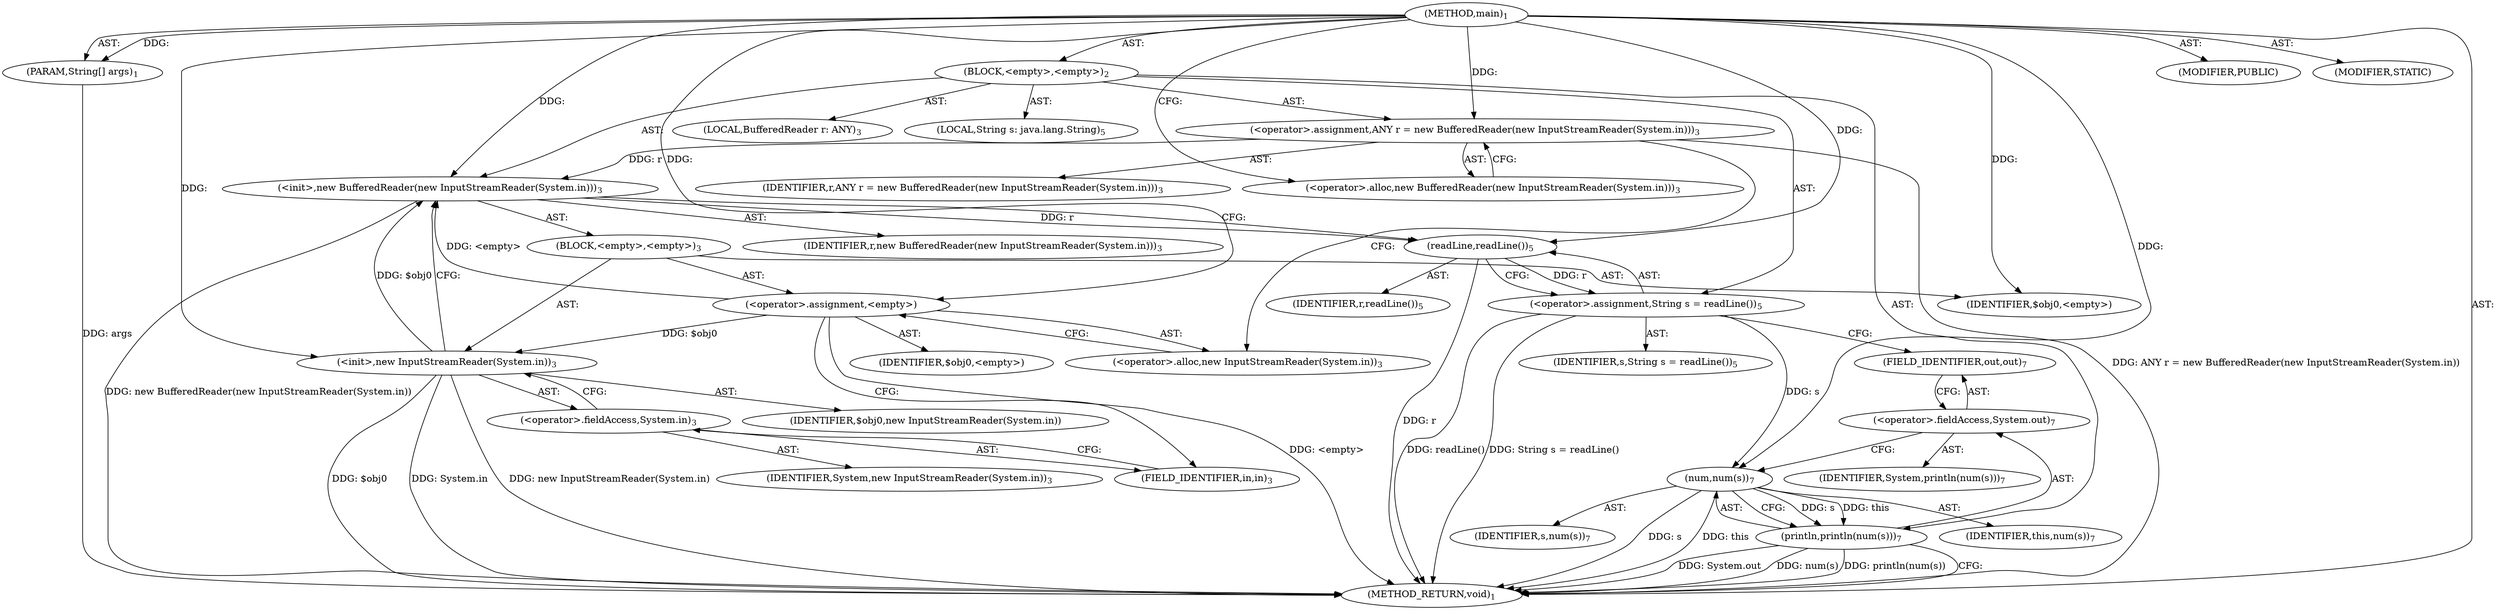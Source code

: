digraph "main" {  
"19" [label = <(METHOD,main)<SUB>1</SUB>> ]
"20" [label = <(PARAM,String[] args)<SUB>1</SUB>> ]
"21" [label = <(BLOCK,&lt;empty&gt;,&lt;empty&gt;)<SUB>2</SUB>> ]
"4" [label = <(LOCAL,BufferedReader r: ANY)<SUB>3</SUB>> ]
"22" [label = <(&lt;operator&gt;.assignment,ANY r = new BufferedReader(new InputStreamReader(System.in)))<SUB>3</SUB>> ]
"23" [label = <(IDENTIFIER,r,ANY r = new BufferedReader(new InputStreamReader(System.in)))<SUB>3</SUB>> ]
"24" [label = <(&lt;operator&gt;.alloc,new BufferedReader(new InputStreamReader(System.in)))<SUB>3</SUB>> ]
"25" [label = <(&lt;init&gt;,new BufferedReader(new InputStreamReader(System.in)))<SUB>3</SUB>> ]
"3" [label = <(IDENTIFIER,r,new BufferedReader(new InputStreamReader(System.in)))<SUB>3</SUB>> ]
"26" [label = <(BLOCK,&lt;empty&gt;,&lt;empty&gt;)<SUB>3</SUB>> ]
"27" [label = <(&lt;operator&gt;.assignment,&lt;empty&gt;)> ]
"28" [label = <(IDENTIFIER,$obj0,&lt;empty&gt;)> ]
"29" [label = <(&lt;operator&gt;.alloc,new InputStreamReader(System.in))<SUB>3</SUB>> ]
"30" [label = <(&lt;init&gt;,new InputStreamReader(System.in))<SUB>3</SUB>> ]
"31" [label = <(IDENTIFIER,$obj0,new InputStreamReader(System.in))> ]
"32" [label = <(&lt;operator&gt;.fieldAccess,System.in)<SUB>3</SUB>> ]
"33" [label = <(IDENTIFIER,System,new InputStreamReader(System.in))<SUB>3</SUB>> ]
"34" [label = <(FIELD_IDENTIFIER,in,in)<SUB>3</SUB>> ]
"35" [label = <(IDENTIFIER,$obj0,&lt;empty&gt;)> ]
"36" [label = <(LOCAL,String s: java.lang.String)<SUB>5</SUB>> ]
"37" [label = <(&lt;operator&gt;.assignment,String s = readLine())<SUB>5</SUB>> ]
"38" [label = <(IDENTIFIER,s,String s = readLine())<SUB>5</SUB>> ]
"39" [label = <(readLine,readLine())<SUB>5</SUB>> ]
"40" [label = <(IDENTIFIER,r,readLine())<SUB>5</SUB>> ]
"41" [label = <(println,println(num(s)))<SUB>7</SUB>> ]
"42" [label = <(&lt;operator&gt;.fieldAccess,System.out)<SUB>7</SUB>> ]
"43" [label = <(IDENTIFIER,System,println(num(s)))<SUB>7</SUB>> ]
"44" [label = <(FIELD_IDENTIFIER,out,out)<SUB>7</SUB>> ]
"45" [label = <(num,num(s))<SUB>7</SUB>> ]
"46" [label = <(IDENTIFIER,this,num(s))<SUB>7</SUB>> ]
"47" [label = <(IDENTIFIER,s,num(s))<SUB>7</SUB>> ]
"48" [label = <(MODIFIER,PUBLIC)> ]
"49" [label = <(MODIFIER,STATIC)> ]
"50" [label = <(METHOD_RETURN,void)<SUB>1</SUB>> ]
  "19" -> "20"  [ label = "AST: "] 
  "19" -> "21"  [ label = "AST: "] 
  "19" -> "48"  [ label = "AST: "] 
  "19" -> "49"  [ label = "AST: "] 
  "19" -> "50"  [ label = "AST: "] 
  "21" -> "4"  [ label = "AST: "] 
  "21" -> "22"  [ label = "AST: "] 
  "21" -> "25"  [ label = "AST: "] 
  "21" -> "36"  [ label = "AST: "] 
  "21" -> "37"  [ label = "AST: "] 
  "21" -> "41"  [ label = "AST: "] 
  "22" -> "23"  [ label = "AST: "] 
  "22" -> "24"  [ label = "AST: "] 
  "25" -> "3"  [ label = "AST: "] 
  "25" -> "26"  [ label = "AST: "] 
  "26" -> "27"  [ label = "AST: "] 
  "26" -> "30"  [ label = "AST: "] 
  "26" -> "35"  [ label = "AST: "] 
  "27" -> "28"  [ label = "AST: "] 
  "27" -> "29"  [ label = "AST: "] 
  "30" -> "31"  [ label = "AST: "] 
  "30" -> "32"  [ label = "AST: "] 
  "32" -> "33"  [ label = "AST: "] 
  "32" -> "34"  [ label = "AST: "] 
  "37" -> "38"  [ label = "AST: "] 
  "37" -> "39"  [ label = "AST: "] 
  "39" -> "40"  [ label = "AST: "] 
  "41" -> "42"  [ label = "AST: "] 
  "41" -> "45"  [ label = "AST: "] 
  "42" -> "43"  [ label = "AST: "] 
  "42" -> "44"  [ label = "AST: "] 
  "45" -> "46"  [ label = "AST: "] 
  "45" -> "47"  [ label = "AST: "] 
  "22" -> "29"  [ label = "CFG: "] 
  "25" -> "39"  [ label = "CFG: "] 
  "37" -> "44"  [ label = "CFG: "] 
  "41" -> "50"  [ label = "CFG: "] 
  "24" -> "22"  [ label = "CFG: "] 
  "39" -> "37"  [ label = "CFG: "] 
  "42" -> "45"  [ label = "CFG: "] 
  "45" -> "41"  [ label = "CFG: "] 
  "27" -> "34"  [ label = "CFG: "] 
  "30" -> "25"  [ label = "CFG: "] 
  "44" -> "42"  [ label = "CFG: "] 
  "29" -> "27"  [ label = "CFG: "] 
  "32" -> "30"  [ label = "CFG: "] 
  "34" -> "32"  [ label = "CFG: "] 
  "19" -> "24"  [ label = "CFG: "] 
  "20" -> "50"  [ label = "DDG: args"] 
  "22" -> "50"  [ label = "DDG: ANY r = new BufferedReader(new InputStreamReader(System.in))"] 
  "27" -> "50"  [ label = "DDG: &lt;empty&gt;"] 
  "30" -> "50"  [ label = "DDG: $obj0"] 
  "30" -> "50"  [ label = "DDG: System.in"] 
  "30" -> "50"  [ label = "DDG: new InputStreamReader(System.in)"] 
  "25" -> "50"  [ label = "DDG: new BufferedReader(new InputStreamReader(System.in))"] 
  "39" -> "50"  [ label = "DDG: r"] 
  "37" -> "50"  [ label = "DDG: readLine()"] 
  "37" -> "50"  [ label = "DDG: String s = readLine()"] 
  "41" -> "50"  [ label = "DDG: System.out"] 
  "45" -> "50"  [ label = "DDG: s"] 
  "41" -> "50"  [ label = "DDG: num(s)"] 
  "41" -> "50"  [ label = "DDG: println(num(s))"] 
  "45" -> "50"  [ label = "DDG: this"] 
  "19" -> "20"  [ label = "DDG: "] 
  "19" -> "22"  [ label = "DDG: "] 
  "39" -> "37"  [ label = "DDG: r"] 
  "22" -> "25"  [ label = "DDG: r"] 
  "19" -> "25"  [ label = "DDG: "] 
  "27" -> "25"  [ label = "DDG: &lt;empty&gt;"] 
  "30" -> "25"  [ label = "DDG: $obj0"] 
  "45" -> "41"  [ label = "DDG: this"] 
  "45" -> "41"  [ label = "DDG: s"] 
  "19" -> "27"  [ label = "DDG: "] 
  "19" -> "35"  [ label = "DDG: "] 
  "25" -> "39"  [ label = "DDG: r"] 
  "19" -> "39"  [ label = "DDG: "] 
  "19" -> "45"  [ label = "DDG: "] 
  "37" -> "45"  [ label = "DDG: s"] 
  "27" -> "30"  [ label = "DDG: $obj0"] 
  "19" -> "30"  [ label = "DDG: "] 
}
